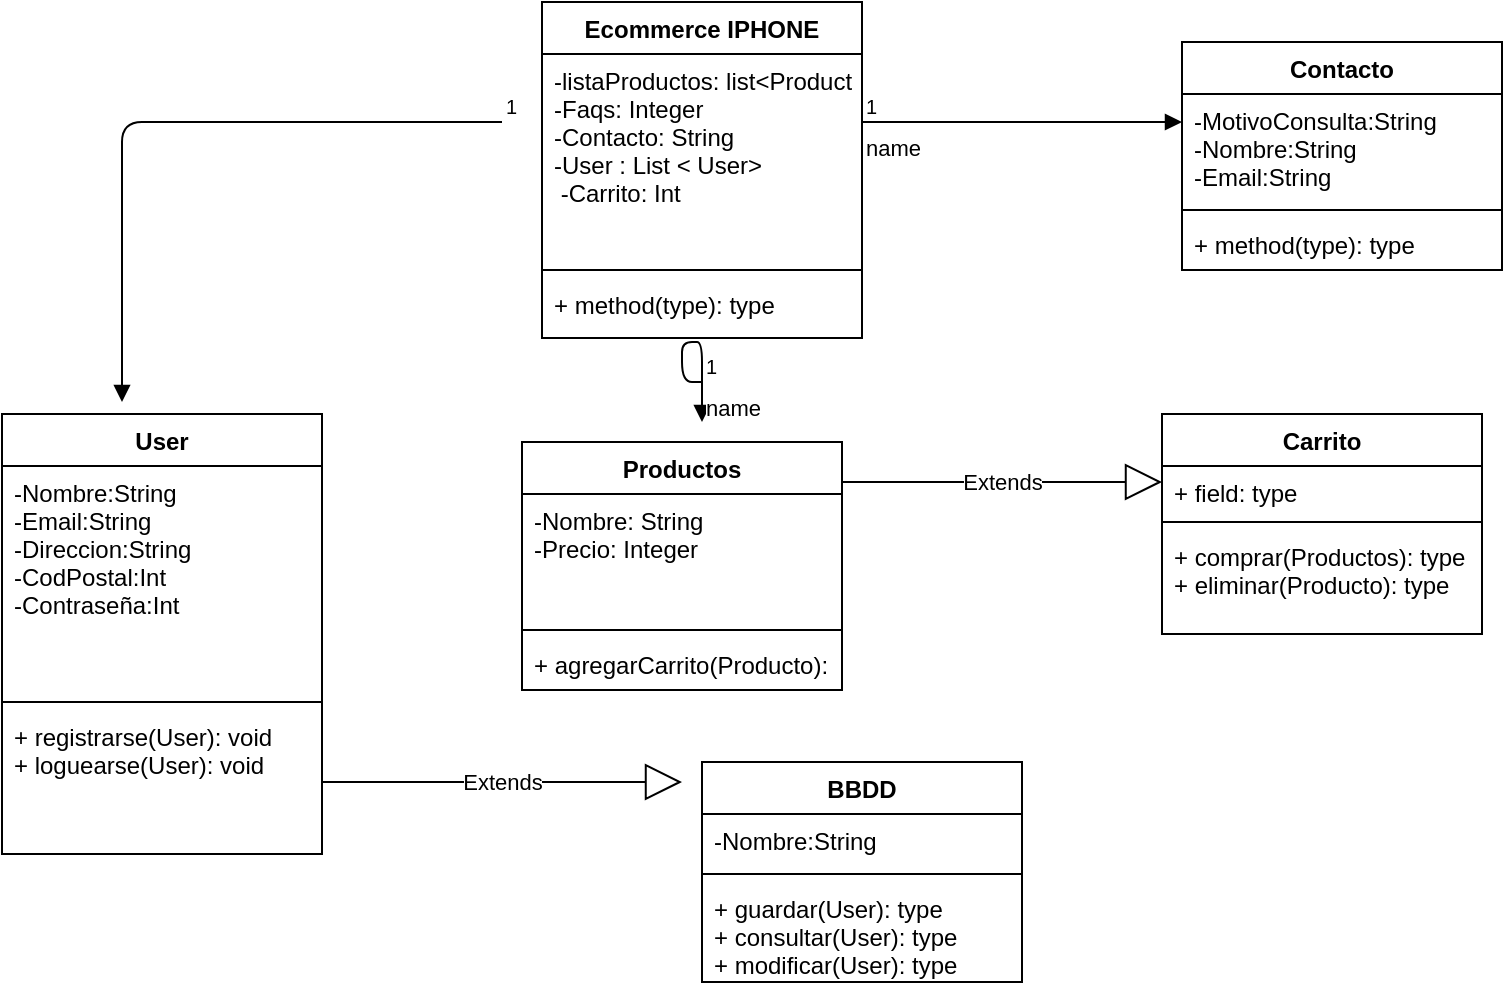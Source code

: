 <mxfile version="12.4.8" type="device"><diagram id="6Nx17S6fmC5id4kjKpLy" name="Page-1"><mxGraphModel dx="766" dy="348" grid="1" gridSize="10" guides="1" tooltips="1" connect="1" arrows="1" fold="1" page="1" pageScale="1" pageWidth="827" pageHeight="1169" math="0" shadow="0"><root><mxCell id="0"/><mxCell id="1" parent="0"/><mxCell id="-7iHfd_xSEVNCttv2qRl-1" value="Ecommerce IPHONE" style="swimlane;fontStyle=1;align=center;verticalAlign=top;childLayout=stackLayout;horizontal=1;startSize=26;horizontalStack=0;resizeParent=1;resizeParentMax=0;resizeLast=0;collapsible=1;marginBottom=0;" vertex="1" parent="1"><mxGeometry x="290" y="20" width="160" height="168" as="geometry"/></mxCell><mxCell id="-7iHfd_xSEVNCttv2qRl-2" value="-listaProductos: list&lt;Productos&gt;&#10;-Faqs: Integer&#10;-Contacto: String&#10;-User : List &lt; User&gt; &#10; -Carrito: Int&#10; &#10;&#10;&#10;&#10;&#10;&#10;" style="text;strokeColor=none;fillColor=none;align=left;verticalAlign=top;spacingLeft=4;spacingRight=4;overflow=hidden;rotatable=0;points=[[0,0.5],[1,0.5]];portConstraint=eastwest;" vertex="1" parent="-7iHfd_xSEVNCttv2qRl-1"><mxGeometry y="26" width="160" height="104" as="geometry"/></mxCell><mxCell id="-7iHfd_xSEVNCttv2qRl-3" value="" style="line;strokeWidth=1;fillColor=none;align=left;verticalAlign=middle;spacingTop=-1;spacingLeft=3;spacingRight=3;rotatable=0;labelPosition=right;points=[];portConstraint=eastwest;" vertex="1" parent="-7iHfd_xSEVNCttv2qRl-1"><mxGeometry y="130" width="160" height="8" as="geometry"/></mxCell><mxCell id="-7iHfd_xSEVNCttv2qRl-4" value="+ method(type): type" style="text;strokeColor=none;fillColor=none;align=left;verticalAlign=top;spacingLeft=4;spacingRight=4;overflow=hidden;rotatable=0;points=[[0,0.5],[1,0.5]];portConstraint=eastwest;" vertex="1" parent="-7iHfd_xSEVNCttv2qRl-1"><mxGeometry y="138" width="160" height="30" as="geometry"/></mxCell><mxCell id="-7iHfd_xSEVNCttv2qRl-5" value="User" style="swimlane;fontStyle=1;align=center;verticalAlign=top;childLayout=stackLayout;horizontal=1;startSize=26;horizontalStack=0;resizeParent=1;resizeParentMax=0;resizeLast=0;collapsible=1;marginBottom=0;" vertex="1" parent="1"><mxGeometry x="20" y="226" width="160" height="220" as="geometry"/></mxCell><mxCell id="-7iHfd_xSEVNCttv2qRl-6" value="-Nombre:String              &#10;-Email:String&#10;-Direccion:String&#10;-CodPostal:Int&#10;-Contraseña:Int" style="text;strokeColor=none;fillColor=none;align=left;verticalAlign=top;spacingLeft=4;spacingRight=4;overflow=hidden;rotatable=0;points=[[0,0.5],[1,0.5]];portConstraint=eastwest;" vertex="1" parent="-7iHfd_xSEVNCttv2qRl-5"><mxGeometry y="26" width="160" height="114" as="geometry"/></mxCell><mxCell id="-7iHfd_xSEVNCttv2qRl-7" value="" style="line;strokeWidth=1;fillColor=none;align=left;verticalAlign=middle;spacingTop=-1;spacingLeft=3;spacingRight=3;rotatable=0;labelPosition=right;points=[];portConstraint=eastwest;" vertex="1" parent="-7iHfd_xSEVNCttv2qRl-5"><mxGeometry y="140" width="160" height="8" as="geometry"/></mxCell><mxCell id="-7iHfd_xSEVNCttv2qRl-8" value="+ registrarse(User): void&#10;+ loguearse(User): void" style="text;strokeColor=none;fillColor=none;align=left;verticalAlign=top;spacingLeft=4;spacingRight=4;overflow=hidden;rotatable=0;points=[[0,0.5],[1,0.5]];portConstraint=eastwest;" vertex="1" parent="-7iHfd_xSEVNCttv2qRl-5"><mxGeometry y="148" width="160" height="72" as="geometry"/></mxCell><mxCell id="-7iHfd_xSEVNCttv2qRl-9" value="Productos" style="swimlane;fontStyle=1;align=center;verticalAlign=top;childLayout=stackLayout;horizontal=1;startSize=26;horizontalStack=0;resizeParent=1;resizeParentMax=0;resizeLast=0;collapsible=1;marginBottom=0;" vertex="1" parent="1"><mxGeometry x="280" y="240" width="160" height="124" as="geometry"/></mxCell><mxCell id="-7iHfd_xSEVNCttv2qRl-10" value="-Nombre: String&#10;-Precio: Integer&#10;&#10;" style="text;strokeColor=none;fillColor=none;align=left;verticalAlign=top;spacingLeft=4;spacingRight=4;overflow=hidden;rotatable=0;points=[[0,0.5],[1,0.5]];portConstraint=eastwest;" vertex="1" parent="-7iHfd_xSEVNCttv2qRl-9"><mxGeometry y="26" width="160" height="64" as="geometry"/></mxCell><mxCell id="-7iHfd_xSEVNCttv2qRl-11" value="" style="line;strokeWidth=1;fillColor=none;align=left;verticalAlign=middle;spacingTop=-1;spacingLeft=3;spacingRight=3;rotatable=0;labelPosition=right;points=[];portConstraint=eastwest;" vertex="1" parent="-7iHfd_xSEVNCttv2qRl-9"><mxGeometry y="90" width="160" height="8" as="geometry"/></mxCell><mxCell id="-7iHfd_xSEVNCttv2qRl-12" value="+ agregarCarrito(Producto): type" style="text;strokeColor=none;fillColor=none;align=left;verticalAlign=top;spacingLeft=4;spacingRight=4;overflow=hidden;rotatable=0;points=[[0,0.5],[1,0.5]];portConstraint=eastwest;" vertex="1" parent="-7iHfd_xSEVNCttv2qRl-9"><mxGeometry y="98" width="160" height="26" as="geometry"/></mxCell><mxCell id="-7iHfd_xSEVNCttv2qRl-13" value="Carrito" style="swimlane;fontStyle=1;align=center;verticalAlign=top;childLayout=stackLayout;horizontal=1;startSize=26;horizontalStack=0;resizeParent=1;resizeParentMax=0;resizeLast=0;collapsible=1;marginBottom=0;" vertex="1" parent="1"><mxGeometry x="600" y="226" width="160" height="110" as="geometry"/></mxCell><mxCell id="-7iHfd_xSEVNCttv2qRl-14" value="+ field: type" style="text;strokeColor=none;fillColor=none;align=left;verticalAlign=top;spacingLeft=4;spacingRight=4;overflow=hidden;rotatable=0;points=[[0,0.5],[1,0.5]];portConstraint=eastwest;" vertex="1" parent="-7iHfd_xSEVNCttv2qRl-13"><mxGeometry y="26" width="160" height="24" as="geometry"/></mxCell><mxCell id="-7iHfd_xSEVNCttv2qRl-15" value="" style="line;strokeWidth=1;fillColor=none;align=left;verticalAlign=middle;spacingTop=-1;spacingLeft=3;spacingRight=3;rotatable=0;labelPosition=right;points=[];portConstraint=eastwest;" vertex="1" parent="-7iHfd_xSEVNCttv2qRl-13"><mxGeometry y="50" width="160" height="8" as="geometry"/></mxCell><mxCell id="-7iHfd_xSEVNCttv2qRl-16" value="+ comprar(Productos): type&#10;+ eliminar(Producto): type" style="text;strokeColor=none;fillColor=none;align=left;verticalAlign=top;spacingLeft=4;spacingRight=4;overflow=hidden;rotatable=0;points=[[0,0.5],[1,0.5]];portConstraint=eastwest;" vertex="1" parent="-7iHfd_xSEVNCttv2qRl-13"><mxGeometry y="58" width="160" height="52" as="geometry"/></mxCell><mxCell id="-7iHfd_xSEVNCttv2qRl-17" value="BBDD" style="swimlane;fontStyle=1;align=center;verticalAlign=top;childLayout=stackLayout;horizontal=1;startSize=26;horizontalStack=0;resizeParent=1;resizeParentMax=0;resizeLast=0;collapsible=1;marginBottom=0;" vertex="1" parent="1"><mxGeometry x="370" y="400" width="160" height="110" as="geometry"/></mxCell><mxCell id="-7iHfd_xSEVNCttv2qRl-18" value="-Nombre:String" style="text;strokeColor=none;fillColor=none;align=left;verticalAlign=top;spacingLeft=4;spacingRight=4;overflow=hidden;rotatable=0;points=[[0,0.5],[1,0.5]];portConstraint=eastwest;" vertex="1" parent="-7iHfd_xSEVNCttv2qRl-17"><mxGeometry y="26" width="160" height="26" as="geometry"/></mxCell><mxCell id="-7iHfd_xSEVNCttv2qRl-19" value="" style="line;strokeWidth=1;fillColor=none;align=left;verticalAlign=middle;spacingTop=-1;spacingLeft=3;spacingRight=3;rotatable=0;labelPosition=right;points=[];portConstraint=eastwest;" vertex="1" parent="-7iHfd_xSEVNCttv2qRl-17"><mxGeometry y="52" width="160" height="8" as="geometry"/></mxCell><mxCell id="-7iHfd_xSEVNCttv2qRl-20" value="+ guardar(User): type&#10;+ consultar(User): type&#10;+ modificar(User): type" style="text;strokeColor=none;fillColor=none;align=left;verticalAlign=top;spacingLeft=4;spacingRight=4;overflow=hidden;rotatable=0;points=[[0,0.5],[1,0.5]];portConstraint=eastwest;" vertex="1" parent="-7iHfd_xSEVNCttv2qRl-17"><mxGeometry y="60" width="160" height="50" as="geometry"/></mxCell><mxCell id="-7iHfd_xSEVNCttv2qRl-29" value="Contacto" style="swimlane;fontStyle=1;align=center;verticalAlign=top;childLayout=stackLayout;horizontal=1;startSize=26;horizontalStack=0;resizeParent=1;resizeParentMax=0;resizeLast=0;collapsible=1;marginBottom=0;" vertex="1" parent="1"><mxGeometry x="610" y="40" width="160" height="114" as="geometry"/></mxCell><mxCell id="-7iHfd_xSEVNCttv2qRl-30" value="-MotivoConsulta:String&#10;-Nombre:String&#10;-Email:String" style="text;strokeColor=none;fillColor=none;align=left;verticalAlign=top;spacingLeft=4;spacingRight=4;overflow=hidden;rotatable=0;points=[[0,0.5],[1,0.5]];portConstraint=eastwest;" vertex="1" parent="-7iHfd_xSEVNCttv2qRl-29"><mxGeometry y="26" width="160" height="54" as="geometry"/></mxCell><mxCell id="-7iHfd_xSEVNCttv2qRl-31" value="" style="line;strokeWidth=1;fillColor=none;align=left;verticalAlign=middle;spacingTop=-1;spacingLeft=3;spacingRight=3;rotatable=0;labelPosition=right;points=[];portConstraint=eastwest;" vertex="1" parent="-7iHfd_xSEVNCttv2qRl-29"><mxGeometry y="80" width="160" height="8" as="geometry"/></mxCell><mxCell id="-7iHfd_xSEVNCttv2qRl-32" value="+ method(type): type" style="text;strokeColor=none;fillColor=none;align=left;verticalAlign=top;spacingLeft=4;spacingRight=4;overflow=hidden;rotatable=0;points=[[0,0.5],[1,0.5]];portConstraint=eastwest;" vertex="1" parent="-7iHfd_xSEVNCttv2qRl-29"><mxGeometry y="88" width="160" height="26" as="geometry"/></mxCell><mxCell id="-7iHfd_xSEVNCttv2qRl-34" value="Extends" style="endArrow=block;endSize=16;endFill=0;html=1;" edge="1" parent="1"><mxGeometry width="160" relative="1" as="geometry"><mxPoint x="440" y="260" as="sourcePoint"/><mxPoint x="600" y="260" as="targetPoint"/></mxGeometry></mxCell><mxCell id="-7iHfd_xSEVNCttv2qRl-35" value="Extends" style="endArrow=block;endSize=16;endFill=0;html=1;" edge="1" parent="1" source="-7iHfd_xSEVNCttv2qRl-8"><mxGeometry width="160" relative="1" as="geometry"><mxPoint x="200" y="410" as="sourcePoint"/><mxPoint x="360" y="410" as="targetPoint"/></mxGeometry></mxCell><mxCell id="-7iHfd_xSEVNCttv2qRl-39" value="&lt;br&gt;" style="endArrow=block;endFill=1;html=1;edgeStyle=orthogonalEdgeStyle;align=left;verticalAlign=top;" edge="1" parent="1"><mxGeometry x="-1" relative="1" as="geometry"><mxPoint x="270" y="80" as="sourcePoint"/><mxPoint x="80" y="220" as="targetPoint"/><Array as="points"><mxPoint x="80" y="80"/></Array></mxGeometry></mxCell><mxCell id="-7iHfd_xSEVNCttv2qRl-40" value="1" style="resizable=0;html=1;align=left;verticalAlign=bottom;labelBackgroundColor=#ffffff;fontSize=10;" connectable="0" vertex="1" parent="-7iHfd_xSEVNCttv2qRl-39"><mxGeometry x="-1" relative="1" as="geometry"/></mxCell><mxCell id="-7iHfd_xSEVNCttv2qRl-44" value="name" style="endArrow=block;endFill=1;html=1;edgeStyle=orthogonalEdgeStyle;align=left;verticalAlign=top;" edge="1" parent="1"><mxGeometry x="-1" relative="1" as="geometry"><mxPoint x="450" y="80" as="sourcePoint"/><mxPoint x="610" y="80" as="targetPoint"/></mxGeometry></mxCell><mxCell id="-7iHfd_xSEVNCttv2qRl-45" value="1" style="resizable=0;html=1;align=left;verticalAlign=bottom;labelBackgroundColor=#ffffff;fontSize=10;" connectable="0" vertex="1" parent="-7iHfd_xSEVNCttv2qRl-44"><mxGeometry x="-1" relative="1" as="geometry"/></mxCell><mxCell id="-7iHfd_xSEVNCttv2qRl-46" value="name" style="endArrow=block;endFill=1;html=1;edgeStyle=orthogonalEdgeStyle;align=left;verticalAlign=top;" edge="1" parent="1"><mxGeometry x="-1" relative="1" as="geometry"><mxPoint x="370" y="210" as="sourcePoint"/><mxPoint x="370" y="230" as="targetPoint"/><Array as="points"><mxPoint x="360" y="190"/><mxPoint x="370" y="190"/></Array></mxGeometry></mxCell><mxCell id="-7iHfd_xSEVNCttv2qRl-47" value="1" style="resizable=0;html=1;align=left;verticalAlign=bottom;labelBackgroundColor=#ffffff;fontSize=10;" connectable="0" vertex="1" parent="-7iHfd_xSEVNCttv2qRl-46"><mxGeometry x="-1" relative="1" as="geometry"/></mxCell></root></mxGraphModel></diagram></mxfile>